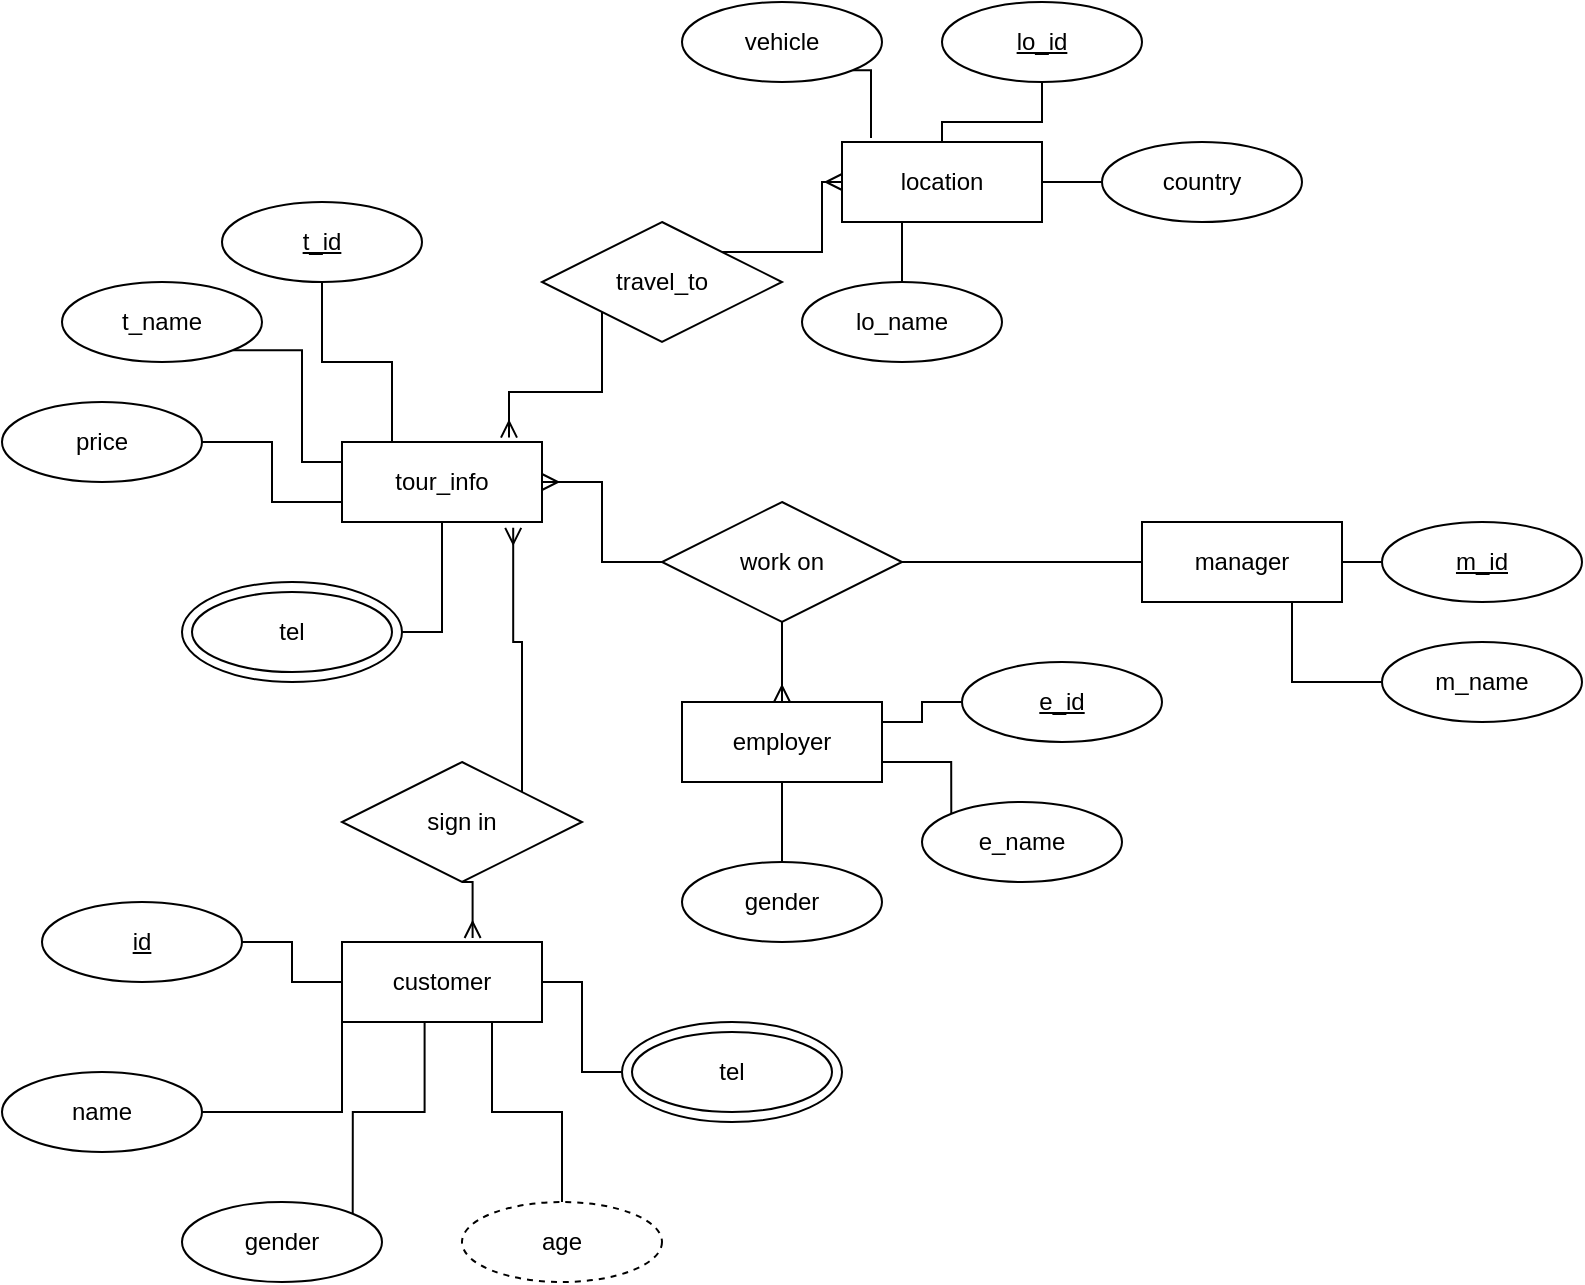 <mxfile version="13.0.1" type="device"><diagram id="IZfjm0mrPQ3AnOwfUWgj" name="Page-1"><mxGraphModel dx="898" dy="511" grid="1" gridSize="10" guides="1" tooltips="1" connect="1" arrows="1" fold="1" page="1" pageScale="1" pageWidth="827" pageHeight="1169" math="0" shadow="0"><root><mxCell id="0"/><mxCell id="1" parent="0"/><mxCell id="EFmgxQMIFaDVd4uBMPWE-30" style="edgeStyle=orthogonalEdgeStyle;rounded=0;orthogonalLoop=1;jettySize=auto;html=1;exitX=1;exitY=0.5;exitDx=0;exitDy=0;endArrow=none;endFill=0;startArrow=ERmany;startFill=0;" parent="1" source="EFmgxQMIFaDVd4uBMPWE-1" target="EFmgxQMIFaDVd4uBMPWE-29" edge="1"><mxGeometry relative="1" as="geometry"/></mxCell><mxCell id="EFmgxQMIFaDVd4uBMPWE-1" value="tour_info" style="whiteSpace=wrap;html=1;align=center;" parent="1" vertex="1"><mxGeometry x="220" y="230" width="100" height="40" as="geometry"/></mxCell><mxCell id="EFmgxQMIFaDVd4uBMPWE-40" style="edgeStyle=orthogonalEdgeStyle;rounded=0;orthogonalLoop=1;jettySize=auto;html=1;exitX=1;exitY=0.5;exitDx=0;exitDy=0;entryX=0;entryY=0.5;entryDx=0;entryDy=0;endArrow=none;endFill=0;" parent="1" source="EFmgxQMIFaDVd4uBMPWE-3" edge="1"><mxGeometry relative="1" as="geometry"><mxPoint x="600" y="100" as="targetPoint"/></mxGeometry></mxCell><mxCell id="EFmgxQMIFaDVd4uBMPWE-46" style="edgeStyle=orthogonalEdgeStyle;rounded=0;orthogonalLoop=1;jettySize=auto;html=1;exitX=0.5;exitY=1;exitDx=0;exitDy=0;entryX=0.5;entryY=0;entryDx=0;entryDy=0;startArrow=none;startFill=0;endArrow=none;endFill=0;" parent="1" source="EFmgxQMIFaDVd4uBMPWE-3" target="EFmgxQMIFaDVd4uBMPWE-45" edge="1"><mxGeometry relative="1" as="geometry"/></mxCell><mxCell id="EFmgxQMIFaDVd4uBMPWE-3" value="location" style="whiteSpace=wrap;html=1;align=center;" parent="1" vertex="1"><mxGeometry x="470" y="80" width="100" height="40" as="geometry"/></mxCell><mxCell id="EFmgxQMIFaDVd4uBMPWE-20" style="edgeStyle=orthogonalEdgeStyle;rounded=0;orthogonalLoop=1;jettySize=auto;html=1;exitX=1;exitY=0;exitDx=0;exitDy=0;entryX=0;entryY=0.5;entryDx=0;entryDy=0;endArrow=ERmany;endFill=0;" parent="1" source="EFmgxQMIFaDVd4uBMPWE-5" target="EFmgxQMIFaDVd4uBMPWE-3" edge="1"><mxGeometry relative="1" as="geometry"/></mxCell><mxCell id="EFmgxQMIFaDVd4uBMPWE-21" style="edgeStyle=orthogonalEdgeStyle;rounded=0;orthogonalLoop=1;jettySize=auto;html=1;exitX=0;exitY=1;exitDx=0;exitDy=0;entryX=0.835;entryY=-0.055;entryDx=0;entryDy=0;entryPerimeter=0;endArrow=ERmany;endFill=0;" parent="1" source="EFmgxQMIFaDVd4uBMPWE-5" target="EFmgxQMIFaDVd4uBMPWE-1" edge="1"><mxGeometry relative="1" as="geometry"/></mxCell><mxCell id="EFmgxQMIFaDVd4uBMPWE-5" value="travel_to" style="shape=rhombus;perimeter=rhombusPerimeter;whiteSpace=wrap;html=1;align=center;" parent="1" vertex="1"><mxGeometry x="320" y="120" width="120" height="60" as="geometry"/></mxCell><mxCell id="EFmgxQMIFaDVd4uBMPWE-13" style="edgeStyle=orthogonalEdgeStyle;rounded=0;orthogonalLoop=1;jettySize=auto;html=1;exitX=0.5;exitY=1;exitDx=0;exitDy=0;entryX=0.25;entryY=0;entryDx=0;entryDy=0;endArrow=none;endFill=0;" parent="1" source="EFmgxQMIFaDVd4uBMPWE-6" target="EFmgxQMIFaDVd4uBMPWE-1" edge="1"><mxGeometry relative="1" as="geometry"/></mxCell><mxCell id="EFmgxQMIFaDVd4uBMPWE-6" value="&lt;u&gt;t_id&lt;/u&gt;" style="ellipse;whiteSpace=wrap;html=1;align=center;" parent="1" vertex="1"><mxGeometry x="160" y="110" width="100" height="40" as="geometry"/></mxCell><mxCell id="EFmgxQMIFaDVd4uBMPWE-15" style="edgeStyle=orthogonalEdgeStyle;rounded=0;orthogonalLoop=1;jettySize=auto;html=1;exitX=1;exitY=0.5;exitDx=0;exitDy=0;entryX=0;entryY=0.75;entryDx=0;entryDy=0;endArrow=none;endFill=0;" parent="1" source="EFmgxQMIFaDVd4uBMPWE-9" target="EFmgxQMIFaDVd4uBMPWE-1" edge="1"><mxGeometry relative="1" as="geometry"/></mxCell><mxCell id="EFmgxQMIFaDVd4uBMPWE-9" value="price" style="ellipse;whiteSpace=wrap;html=1;align=center;" parent="1" vertex="1"><mxGeometry x="50" y="210" width="100" height="40" as="geometry"/></mxCell><mxCell id="EFmgxQMIFaDVd4uBMPWE-14" style="edgeStyle=orthogonalEdgeStyle;rounded=0;orthogonalLoop=1;jettySize=auto;html=1;exitX=1;exitY=1;exitDx=0;exitDy=0;entryX=0;entryY=0.25;entryDx=0;entryDy=0;endArrow=none;endFill=0;" parent="1" source="EFmgxQMIFaDVd4uBMPWE-10" target="EFmgxQMIFaDVd4uBMPWE-1" edge="1"><mxGeometry relative="1" as="geometry"/></mxCell><mxCell id="EFmgxQMIFaDVd4uBMPWE-10" value="t_name" style="ellipse;whiteSpace=wrap;html=1;align=center;" parent="1" vertex="1"><mxGeometry x="80" y="150" width="100" height="40" as="geometry"/></mxCell><mxCell id="EFmgxQMIFaDVd4uBMPWE-17" style="edgeStyle=orthogonalEdgeStyle;rounded=0;orthogonalLoop=1;jettySize=auto;html=1;exitX=1;exitY=0.5;exitDx=0;exitDy=0;entryX=0.5;entryY=1;entryDx=0;entryDy=0;endArrow=none;endFill=0;" parent="1" source="EFmgxQMIFaDVd4uBMPWE-11" target="EFmgxQMIFaDVd4uBMPWE-1" edge="1"><mxGeometry relative="1" as="geometry"/></mxCell><mxCell id="EFmgxQMIFaDVd4uBMPWE-11" value="tel" style="ellipse;whiteSpace=wrap;html=1;align=center;perimeterSpacing=0;" parent="1" vertex="1"><mxGeometry x="140" y="300" width="110" height="50" as="geometry"/></mxCell><mxCell id="EFmgxQMIFaDVd4uBMPWE-12" value="tel" style="ellipse;whiteSpace=wrap;html=1;align=center;" parent="1" vertex="1"><mxGeometry x="145" y="305" width="100" height="40" as="geometry"/></mxCell><mxCell id="EFmgxQMIFaDVd4uBMPWE-33" style="edgeStyle=orthogonalEdgeStyle;rounded=0;orthogonalLoop=1;jettySize=auto;html=1;exitX=0.5;exitY=1;exitDx=0;exitDy=0;entryX=0.5;entryY=0;entryDx=0;entryDy=0;endArrow=ERmany;endFill=0;" parent="1" source="EFmgxQMIFaDVd4uBMPWE-29" target="EFmgxQMIFaDVd4uBMPWE-31" edge="1"><mxGeometry relative="1" as="geometry"/></mxCell><mxCell id="EFmgxQMIFaDVd4uBMPWE-29" value="work on" style="shape=rhombus;perimeter=rhombusPerimeter;whiteSpace=wrap;html=1;align=center;" parent="1" vertex="1"><mxGeometry x="380" y="260" width="120" height="60" as="geometry"/></mxCell><mxCell id="EFmgxQMIFaDVd4uBMPWE-52" style="edgeStyle=orthogonalEdgeStyle;rounded=0;orthogonalLoop=1;jettySize=auto;html=1;exitX=0.5;exitY=1;exitDx=0;exitDy=0;entryX=0.5;entryY=0;entryDx=0;entryDy=0;startArrow=none;startFill=0;endArrow=none;endFill=0;" parent="1" source="EFmgxQMIFaDVd4uBMPWE-31" target="EFmgxQMIFaDVd4uBMPWE-51" edge="1"><mxGeometry relative="1" as="geometry"/></mxCell><mxCell id="EFmgxQMIFaDVd4uBMPWE-53" style="edgeStyle=orthogonalEdgeStyle;rounded=0;orthogonalLoop=1;jettySize=auto;html=1;exitX=1;exitY=0.75;exitDx=0;exitDy=0;entryX=0;entryY=0;entryDx=0;entryDy=0;startArrow=none;startFill=0;endArrow=none;endFill=0;" parent="1" source="EFmgxQMIFaDVd4uBMPWE-31" target="EFmgxQMIFaDVd4uBMPWE-50" edge="1"><mxGeometry relative="1" as="geometry"/></mxCell><mxCell id="EFmgxQMIFaDVd4uBMPWE-31" value="employer" style="whiteSpace=wrap;html=1;align=center;" parent="1" vertex="1"><mxGeometry x="390" y="360" width="100" height="40" as="geometry"/></mxCell><mxCell id="EFmgxQMIFaDVd4uBMPWE-44" style="edgeStyle=orthogonalEdgeStyle;rounded=0;orthogonalLoop=1;jettySize=auto;html=1;exitX=0.5;exitY=1;exitDx=0;exitDy=0;entryX=0.5;entryY=0;entryDx=0;entryDy=0;startArrow=none;startFill=0;endArrow=none;endFill=0;" parent="1" source="EFmgxQMIFaDVd4uBMPWE-43" target="EFmgxQMIFaDVd4uBMPWE-3" edge="1"><mxGeometry relative="1" as="geometry"/></mxCell><mxCell id="EFmgxQMIFaDVd4uBMPWE-43" value="&lt;u&gt;lo_id&lt;/u&gt;" style="ellipse;whiteSpace=wrap;html=1;align=center;" parent="1" vertex="1"><mxGeometry x="520" y="10" width="100" height="40" as="geometry"/></mxCell><mxCell id="EFmgxQMIFaDVd4uBMPWE-45" value="lo_name" style="ellipse;whiteSpace=wrap;html=1;align=center;" parent="1" vertex="1"><mxGeometry x="450" y="150" width="100" height="40" as="geometry"/></mxCell><mxCell id="EFmgxQMIFaDVd4uBMPWE-54" style="edgeStyle=orthogonalEdgeStyle;rounded=0;orthogonalLoop=1;jettySize=auto;html=1;exitX=0;exitY=0.5;exitDx=0;exitDy=0;entryX=1;entryY=0.25;entryDx=0;entryDy=0;startArrow=none;startFill=0;endArrow=none;endFill=0;" parent="1" source="EFmgxQMIFaDVd4uBMPWE-49" target="EFmgxQMIFaDVd4uBMPWE-31" edge="1"><mxGeometry relative="1" as="geometry"/></mxCell><mxCell id="EFmgxQMIFaDVd4uBMPWE-49" value="&lt;u&gt;e_id&lt;/u&gt;" style="ellipse;whiteSpace=wrap;html=1;align=center;" parent="1" vertex="1"><mxGeometry x="530" y="340" width="100" height="40" as="geometry"/></mxCell><mxCell id="EFmgxQMIFaDVd4uBMPWE-50" value="e_name" style="ellipse;whiteSpace=wrap;html=1;align=center;" parent="1" vertex="1"><mxGeometry x="510" y="410" width="100" height="40" as="geometry"/></mxCell><mxCell id="EFmgxQMIFaDVd4uBMPWE-51" value="gender" style="ellipse;whiteSpace=wrap;html=1;align=center;" parent="1" vertex="1"><mxGeometry x="390" y="440" width="100" height="40" as="geometry"/></mxCell><mxCell id="EFmgxQMIFaDVd4uBMPWE-61" style="edgeStyle=orthogonalEdgeStyle;rounded=0;orthogonalLoop=1;jettySize=auto;html=1;exitX=0;exitY=0.5;exitDx=0;exitDy=0;entryX=1;entryY=0.5;entryDx=0;entryDy=0;startArrow=none;startFill=0;endArrow=none;endFill=0;" parent="1" source="EFmgxQMIFaDVd4uBMPWE-55" target="EFmgxQMIFaDVd4uBMPWE-29" edge="1"><mxGeometry relative="1" as="geometry"><Array as="points"><mxPoint x="560" y="290"/><mxPoint x="560" y="290"/></Array></mxGeometry></mxCell><mxCell id="EFmgxQMIFaDVd4uBMPWE-55" value="manager" style="whiteSpace=wrap;html=1;align=center;" parent="1" vertex="1"><mxGeometry x="620" y="270" width="100" height="40" as="geometry"/></mxCell><mxCell id="EFmgxQMIFaDVd4uBMPWE-59" style="edgeStyle=orthogonalEdgeStyle;rounded=0;orthogonalLoop=1;jettySize=auto;html=1;exitX=0;exitY=0.5;exitDx=0;exitDy=0;entryX=0.75;entryY=1;entryDx=0;entryDy=0;startArrow=none;startFill=0;endArrow=none;endFill=0;" parent="1" source="EFmgxQMIFaDVd4uBMPWE-57" target="EFmgxQMIFaDVd4uBMPWE-55" edge="1"><mxGeometry relative="1" as="geometry"/></mxCell><mxCell id="EFmgxQMIFaDVd4uBMPWE-57" value="m_name" style="ellipse;whiteSpace=wrap;html=1;align=center;" parent="1" vertex="1"><mxGeometry x="740" y="330" width="100" height="40" as="geometry"/></mxCell><mxCell id="EFmgxQMIFaDVd4uBMPWE-60" style="edgeStyle=orthogonalEdgeStyle;rounded=0;orthogonalLoop=1;jettySize=auto;html=1;exitX=0;exitY=0.5;exitDx=0;exitDy=0;entryX=1;entryY=0.5;entryDx=0;entryDy=0;startArrow=none;startFill=0;endArrow=none;endFill=0;" parent="1" source="EFmgxQMIFaDVd4uBMPWE-58" target="EFmgxQMIFaDVd4uBMPWE-55" edge="1"><mxGeometry relative="1" as="geometry"/></mxCell><mxCell id="EFmgxQMIFaDVd4uBMPWE-58" value="&lt;u&gt;m_id&lt;/u&gt;" style="ellipse;whiteSpace=wrap;html=1;align=center;" parent="1" vertex="1"><mxGeometry x="740" y="270" width="100" height="40" as="geometry"/></mxCell><mxCell id="EFmgxQMIFaDVd4uBMPWE-75" style="edgeStyle=orthogonalEdgeStyle;rounded=0;orthogonalLoop=1;jettySize=auto;html=1;exitX=1;exitY=0;exitDx=0;exitDy=0;entryX=0.856;entryY=1.073;entryDx=0;entryDy=0;entryPerimeter=0;startArrow=none;startFill=0;endArrow=ERmany;endFill=0;" parent="1" source="EFmgxQMIFaDVd4uBMPWE-62" target="EFmgxQMIFaDVd4uBMPWE-1" edge="1"><mxGeometry relative="1" as="geometry"/></mxCell><mxCell id="EFmgxQMIFaDVd4uBMPWE-76" style="edgeStyle=orthogonalEdgeStyle;rounded=0;orthogonalLoop=1;jettySize=auto;html=1;exitX=0.5;exitY=1;exitDx=0;exitDy=0;entryX=0.653;entryY=-0.05;entryDx=0;entryDy=0;entryPerimeter=0;startArrow=none;startFill=0;endArrow=ERmany;endFill=0;" parent="1" source="EFmgxQMIFaDVd4uBMPWE-62" target="EFmgxQMIFaDVd4uBMPWE-63" edge="1"><mxGeometry relative="1" as="geometry"/></mxCell><mxCell id="EFmgxQMIFaDVd4uBMPWE-62" value="sign in" style="shape=rhombus;perimeter=rhombusPerimeter;whiteSpace=wrap;html=1;align=center;" parent="1" vertex="1"><mxGeometry x="220" y="390" width="120" height="60" as="geometry"/></mxCell><mxCell id="EFmgxQMIFaDVd4uBMPWE-74" style="edgeStyle=orthogonalEdgeStyle;rounded=0;orthogonalLoop=1;jettySize=auto;html=1;exitX=1;exitY=0.5;exitDx=0;exitDy=0;startArrow=none;startFill=0;endArrow=none;endFill=0;" parent="1" source="EFmgxQMIFaDVd4uBMPWE-63" target="EFmgxQMIFaDVd4uBMPWE-68" edge="1"><mxGeometry relative="1" as="geometry"/></mxCell><mxCell id="EFmgxQMIFaDVd4uBMPWE-63" value="customer" style="whiteSpace=wrap;html=1;align=center;" parent="1" vertex="1"><mxGeometry x="220" y="480" width="100" height="40" as="geometry"/></mxCell><mxCell id="EFmgxQMIFaDVd4uBMPWE-73" style="edgeStyle=orthogonalEdgeStyle;rounded=0;orthogonalLoop=1;jettySize=auto;html=1;exitX=0.5;exitY=0;exitDx=0;exitDy=0;entryX=0.75;entryY=1;entryDx=0;entryDy=0;startArrow=none;startFill=0;endArrow=none;endFill=0;" parent="1" source="EFmgxQMIFaDVd4uBMPWE-64" target="EFmgxQMIFaDVd4uBMPWE-63" edge="1"><mxGeometry relative="1" as="geometry"/></mxCell><mxCell id="EFmgxQMIFaDVd4uBMPWE-64" value="age" style="ellipse;whiteSpace=wrap;html=1;align=center;dashed=1;" parent="1" vertex="1"><mxGeometry x="280" y="610" width="100" height="40" as="geometry"/></mxCell><mxCell id="EFmgxQMIFaDVd4uBMPWE-72" style="edgeStyle=orthogonalEdgeStyle;rounded=0;orthogonalLoop=1;jettySize=auto;html=1;exitX=1;exitY=0;exitDx=0;exitDy=0;entryX=0.413;entryY=1.005;entryDx=0;entryDy=0;entryPerimeter=0;startArrow=none;startFill=0;endArrow=none;endFill=0;" parent="1" source="EFmgxQMIFaDVd4uBMPWE-65" target="EFmgxQMIFaDVd4uBMPWE-63" edge="1"><mxGeometry relative="1" as="geometry"/></mxCell><mxCell id="EFmgxQMIFaDVd4uBMPWE-65" value="gender" style="ellipse;whiteSpace=wrap;html=1;align=center;" parent="1" vertex="1"><mxGeometry x="140" y="610" width="100" height="40" as="geometry"/></mxCell><mxCell id="EFmgxQMIFaDVd4uBMPWE-71" style="edgeStyle=orthogonalEdgeStyle;rounded=0;orthogonalLoop=1;jettySize=auto;html=1;exitX=1;exitY=0.5;exitDx=0;exitDy=0;entryX=0;entryY=1;entryDx=0;entryDy=0;startArrow=none;startFill=0;endArrow=none;endFill=0;" parent="1" source="EFmgxQMIFaDVd4uBMPWE-66" target="EFmgxQMIFaDVd4uBMPWE-63" edge="1"><mxGeometry relative="1" as="geometry"/></mxCell><mxCell id="EFmgxQMIFaDVd4uBMPWE-66" value="name" style="ellipse;whiteSpace=wrap;html=1;align=center;" parent="1" vertex="1"><mxGeometry x="50" y="545" width="100" height="40" as="geometry"/></mxCell><mxCell id="EFmgxQMIFaDVd4uBMPWE-70" style="edgeStyle=orthogonalEdgeStyle;rounded=0;orthogonalLoop=1;jettySize=auto;html=1;exitX=1;exitY=0.5;exitDx=0;exitDy=0;entryX=0;entryY=0.5;entryDx=0;entryDy=0;startArrow=none;startFill=0;endArrow=none;endFill=0;" parent="1" source="EFmgxQMIFaDVd4uBMPWE-67" target="EFmgxQMIFaDVd4uBMPWE-63" edge="1"><mxGeometry relative="1" as="geometry"/></mxCell><mxCell id="EFmgxQMIFaDVd4uBMPWE-67" value="&lt;u&gt;id&lt;/u&gt;" style="ellipse;whiteSpace=wrap;html=1;align=center;" parent="1" vertex="1"><mxGeometry x="70" y="460" width="100" height="40" as="geometry"/></mxCell><mxCell id="EFmgxQMIFaDVd4uBMPWE-68" value="Attribute" style="ellipse;whiteSpace=wrap;html=1;align=center;" parent="1" vertex="1"><mxGeometry x="360" y="520" width="110" height="50" as="geometry"/></mxCell><mxCell id="EFmgxQMIFaDVd4uBMPWE-69" value="tel" style="ellipse;whiteSpace=wrap;html=1;align=center;" parent="1" vertex="1"><mxGeometry x="365" y="525" width="100" height="40" as="geometry"/></mxCell><mxCell id="EFmgxQMIFaDVd4uBMPWE-79" style="edgeStyle=orthogonalEdgeStyle;rounded=0;orthogonalLoop=1;jettySize=auto;html=1;exitX=1;exitY=1;exitDx=0;exitDy=0;entryX=0.145;entryY=-0.05;entryDx=0;entryDy=0;entryPerimeter=0;startArrow=none;startFill=0;endArrow=none;endFill=0;" parent="1" source="EFmgxQMIFaDVd4uBMPWE-77" target="EFmgxQMIFaDVd4uBMPWE-3" edge="1"><mxGeometry relative="1" as="geometry"/></mxCell><mxCell id="EFmgxQMIFaDVd4uBMPWE-77" value="vehicle" style="ellipse;whiteSpace=wrap;html=1;align=center;" parent="1" vertex="1"><mxGeometry x="390" y="10" width="100" height="40" as="geometry"/></mxCell><mxCell id="AGOX3vXvUCj-SZWPBwWB-2" value="country" style="ellipse;whiteSpace=wrap;html=1;align=center;" parent="1" vertex="1"><mxGeometry x="600" y="80" width="100" height="40" as="geometry"/></mxCell></root></mxGraphModel></diagram></mxfile>